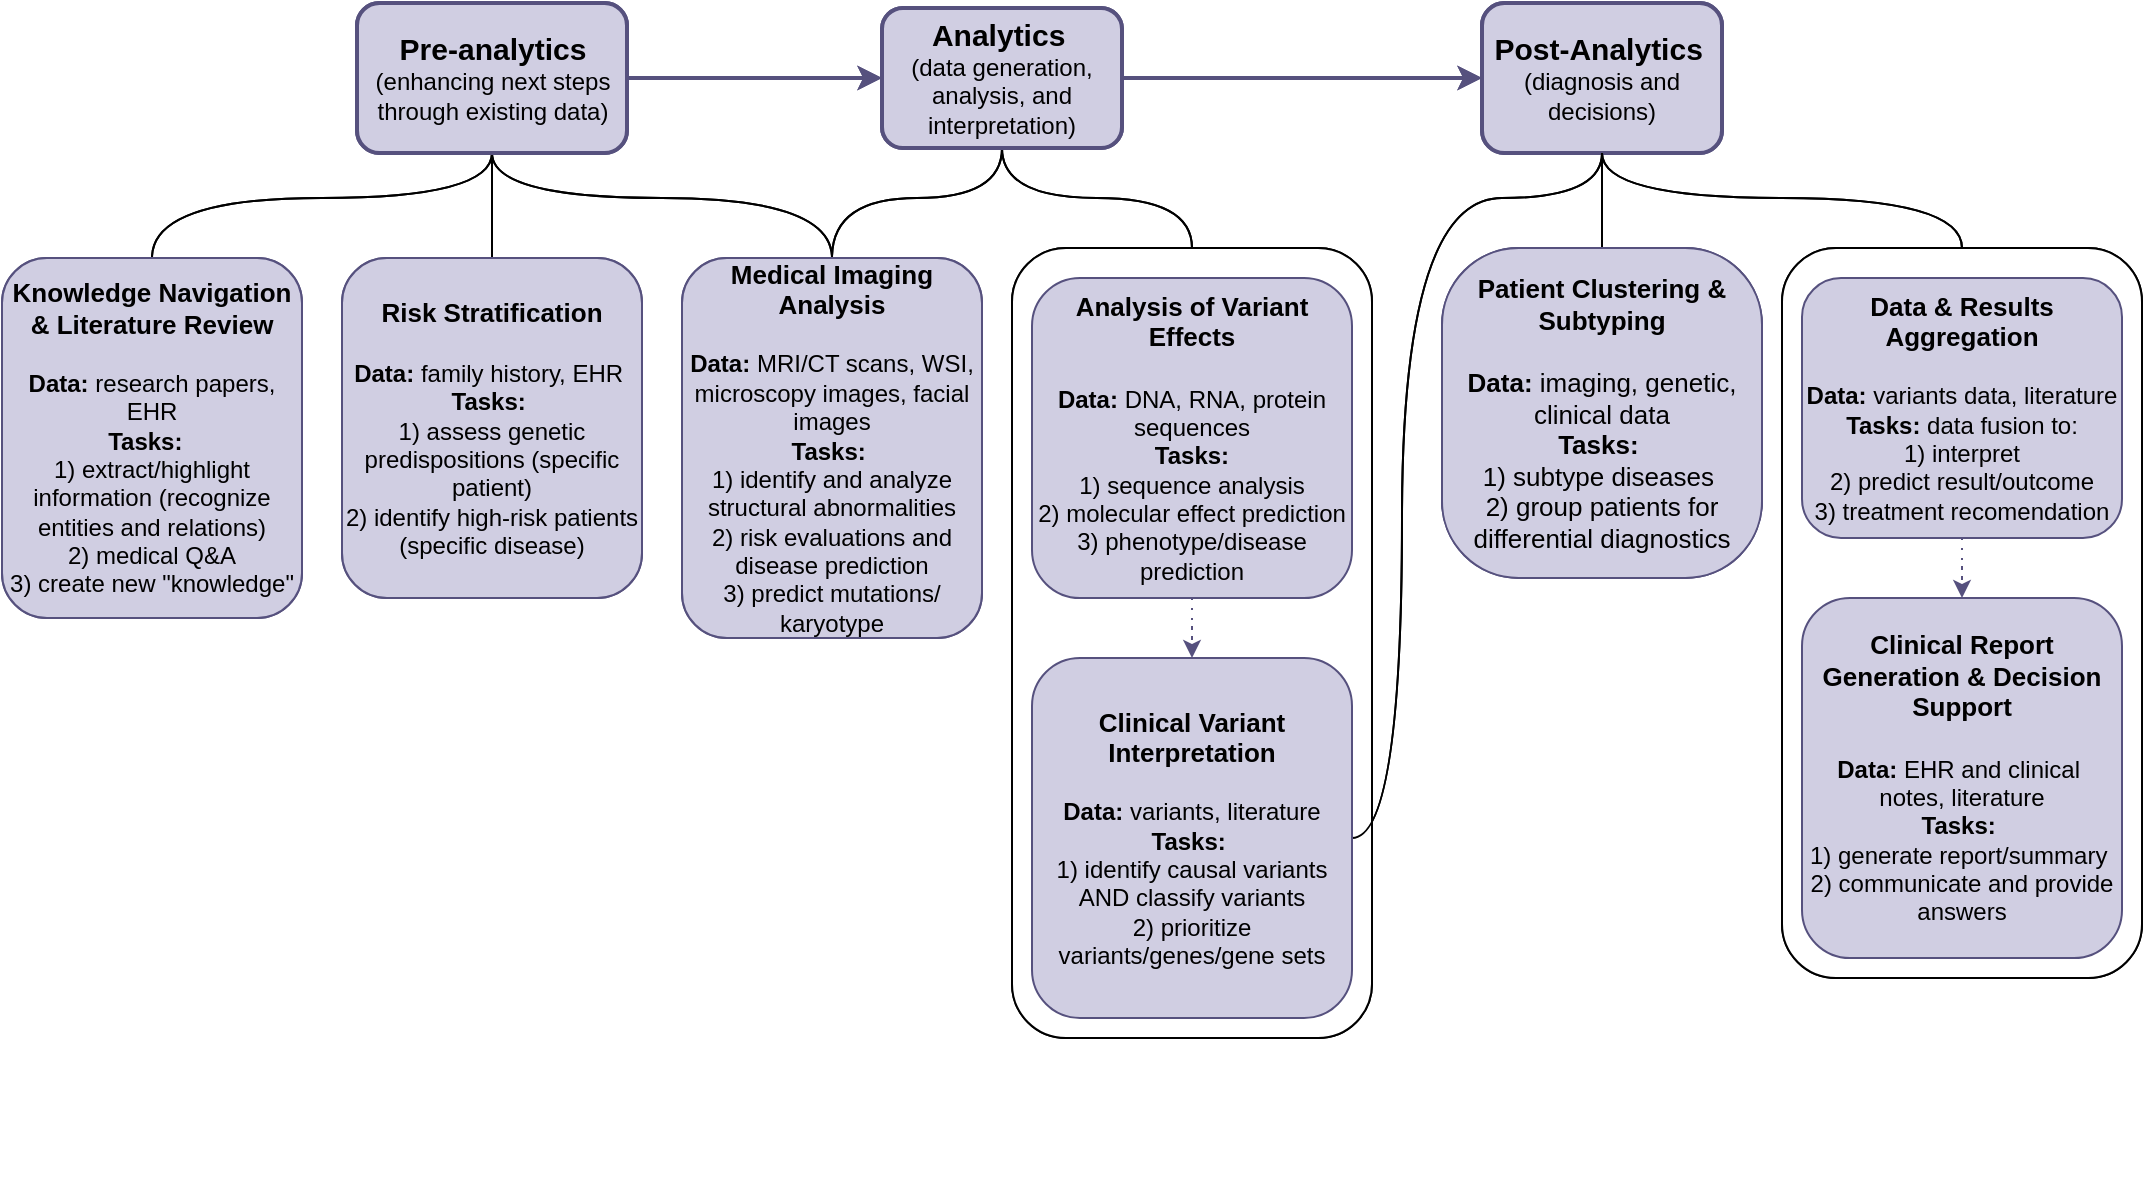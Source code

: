 <mxfile version="27.0.2">
  <diagram name="Страница — 1" id="tEOrroQ3yTERYPy5oLY_">
    <mxGraphModel dx="1426" dy="813" grid="1" gridSize="10" guides="1" tooltips="1" connect="1" arrows="1" fold="1" page="1" pageScale="1" pageWidth="827" pageHeight="1169" math="0" shadow="0">
      <root>
        <mxCell id="0" />
        <mxCell id="1" parent="0" />
        <mxCell id="Oc1Io8EFWaLKfTR8lboS-1" value="" style="rounded=1;whiteSpace=wrap;html=1;" parent="1" vertex="1">
          <mxGeometry x="625" y="775" width="180" height="395" as="geometry" />
        </mxCell>
        <mxCell id="Oc1Io8EFWaLKfTR8lboS-2" style="edgeStyle=orthogonalEdgeStyle;rounded=0;orthogonalLoop=1;jettySize=auto;html=1;curved=1;entryX=0;entryY=0.5;entryDx=0;entryDy=0;strokeWidth=2;exitX=1;exitY=0.5;exitDx=0;exitDy=0;fillColor=#d0cee2;strokeColor=#56517e;" parent="1" source="Oc1Io8EFWaLKfTR8lboS-11" target="Oc1Io8EFWaLKfTR8lboS-5" edge="1">
          <mxGeometry relative="1" as="geometry">
            <mxPoint x="550" y="570.0" as="targetPoint" />
            <Array as="points">
              <mxPoint x="510" y="690" />
              <mxPoint x="510" y="690" />
            </Array>
            <mxPoint x="720" y="530" as="sourcePoint" />
          </mxGeometry>
        </mxCell>
        <mxCell id="Oc1Io8EFWaLKfTR8lboS-3" style="edgeStyle=orthogonalEdgeStyle;rounded=0;orthogonalLoop=1;jettySize=auto;html=1;entryX=0.5;entryY=0;entryDx=0;entryDy=0;curved=1;endArrow=none;endFill=0;" parent="1" source="Oc1Io8EFWaLKfTR8lboS-5" target="Oc1Io8EFWaLKfTR8lboS-1" edge="1">
          <mxGeometry relative="1" as="geometry" />
        </mxCell>
        <mxCell id="Oc1Io8EFWaLKfTR8lboS-4" style="edgeStyle=orthogonalEdgeStyle;rounded=0;orthogonalLoop=1;jettySize=auto;html=1;entryX=0.5;entryY=0;entryDx=0;entryDy=0;curved=1;endArrow=none;endFill=0;exitX=0.5;exitY=1;exitDx=0;exitDy=0;" parent="1" source="Oc1Io8EFWaLKfTR8lboS-5" target="Oc1Io8EFWaLKfTR8lboS-17" edge="1">
          <mxGeometry relative="1" as="geometry">
            <Array as="points">
              <mxPoint x="620" y="750" />
              <mxPoint x="535" y="750" />
            </Array>
          </mxGeometry>
        </mxCell>
        <mxCell id="Oc1Io8EFWaLKfTR8lboS-5" value="&lt;b&gt;&lt;font style=&quot;font-size: 15px;&quot;&gt;Analytics&lt;/font&gt;&lt;/b&gt;&amp;nbsp;&lt;div&gt;(data generation, analysis, and interpretation)&lt;/div&gt;" style="whiteSpace=wrap;html=1;fillColor=#d0cee2;strokeColor=#56517e;rounded=1;strokeWidth=2;" parent="1" vertex="1">
          <mxGeometry x="560" y="655" width="120" height="70" as="geometry" />
        </mxCell>
        <mxCell id="Oc1Io8EFWaLKfTR8lboS-6" style="edgeStyle=orthogonalEdgeStyle;rounded=0;orthogonalLoop=1;jettySize=auto;html=1;entryX=1;entryY=0.5;entryDx=0;entryDy=0;curved=1;endArrow=none;endFill=0;exitX=0.5;exitY=1;exitDx=0;exitDy=0;" parent="1" source="Oc1Io8EFWaLKfTR8lboS-7" target="Oc1Io8EFWaLKfTR8lboS-16" edge="1">
          <mxGeometry relative="1" as="geometry">
            <mxPoint x="960" y="730" as="sourcePoint" />
            <mxPoint x="795" y="1042.5" as="targetPoint" />
            <Array as="points">
              <mxPoint x="920" y="750" />
              <mxPoint x="820" y="750" />
              <mxPoint x="820" y="1070" />
            </Array>
          </mxGeometry>
        </mxCell>
        <mxCell id="Oc1Io8EFWaLKfTR8lboS-7" value="&lt;font style=&quot;font-size: 15px;&quot;&gt;&lt;b&gt;Post-Analytics&lt;/b&gt;&lt;/font&gt;&amp;nbsp;&lt;div&gt;(diagnosis and decisions)&lt;/div&gt;" style="rounded=1;whiteSpace=wrap;html=1;fillColor=#d0cee2;strokeColor=#56517e;strokeWidth=2;" parent="1" vertex="1">
          <mxGeometry x="860" y="652.5" width="120" height="75" as="geometry" />
        </mxCell>
        <mxCell id="Oc1Io8EFWaLKfTR8lboS-8" style="edgeStyle=orthogonalEdgeStyle;rounded=0;orthogonalLoop=1;jettySize=auto;html=1;curved=1;endArrow=none;endFill=0;" parent="1" source="Oc1Io8EFWaLKfTR8lboS-11" target="Oc1Io8EFWaLKfTR8lboS-13" edge="1">
          <mxGeometry relative="1" as="geometry">
            <Array as="points">
              <mxPoint x="365" y="750" />
              <mxPoint x="195" y="750" />
            </Array>
          </mxGeometry>
        </mxCell>
        <mxCell id="Oc1Io8EFWaLKfTR8lboS-9" style="edgeStyle=orthogonalEdgeStyle;rounded=0;orthogonalLoop=1;jettySize=auto;html=1;entryX=0.5;entryY=0;entryDx=0;entryDy=0;curved=1;endArrow=none;endFill=0;strokeColor=default;targetPerimeterSpacing=1;shadow=0;flowAnimation=0;" parent="1" source="Oc1Io8EFWaLKfTR8lboS-11" target="Oc1Io8EFWaLKfTR8lboS-12" edge="1">
          <mxGeometry relative="1" as="geometry" />
        </mxCell>
        <mxCell id="Oc1Io8EFWaLKfTR8lboS-10" style="edgeStyle=orthogonalEdgeStyle;rounded=0;orthogonalLoop=1;jettySize=auto;html=1;entryX=0.5;entryY=0;entryDx=0;entryDy=0;curved=1;endArrow=none;endFill=0;exitX=0.5;exitY=1;exitDx=0;exitDy=0;" parent="1" source="Oc1Io8EFWaLKfTR8lboS-11" target="Oc1Io8EFWaLKfTR8lboS-17" edge="1">
          <mxGeometry relative="1" as="geometry">
            <Array as="points">
              <mxPoint x="365" y="750" />
              <mxPoint x="535" y="750" />
            </Array>
          </mxGeometry>
        </mxCell>
        <mxCell id="Oc1Io8EFWaLKfTR8lboS-11" value="&lt;b&gt;&lt;font style=&quot;font-size: 15px;&quot;&gt;Pre-analytics&lt;/font&gt;&lt;/b&gt;&lt;div&gt;&lt;font style=&quot;font-size: 12px;&quot;&gt;(enhancing next steps through existing data)&lt;/font&gt;&lt;/div&gt;" style="rounded=1;whiteSpace=wrap;html=1;fillColor=#d0cee2;strokeColor=#56517e;strokeWidth=2;" parent="1" vertex="1">
          <mxGeometry x="297.5" y="652.5" width="135" height="75" as="geometry" />
        </mxCell>
        <mxCell id="Oc1Io8EFWaLKfTR8lboS-12" value="&lt;div&gt;&lt;span style=&quot;font-size: 13px;&quot;&gt;&lt;b&gt;Risk Stratification&lt;/b&gt;&lt;/span&gt;&lt;br&gt;&lt;/div&gt;&lt;div&gt;&lt;span style=&quot;font-size: 13px;&quot;&gt;&lt;b&gt;&lt;br&gt;&lt;/b&gt;&lt;/span&gt;&lt;/div&gt;&lt;div&gt;&lt;b&gt;Data:&lt;/b&gt;&amp;nbsp;&lt;span style=&quot;background-color: transparent;&quot;&gt;family history,&amp;nbsp;&lt;/span&gt;&lt;span style=&quot;background-color: transparent;&quot;&gt;EHR&amp;nbsp;&lt;/span&gt;&lt;/div&gt;&lt;div&gt;&lt;b&gt;Tasks:&amp;nbsp;&lt;/b&gt;&lt;/div&gt;&lt;div&gt;&lt;span style=&quot;background-color: transparent;&quot;&gt;1) assess genetic predispositions (specific patient)&lt;/span&gt;&lt;/div&gt;&lt;div&gt;&lt;span style=&quot;background-color: initial;&quot;&gt;2) identify high-risk patients (specific disease)&lt;br&gt;&lt;/span&gt;&lt;/div&gt;" style="whiteSpace=wrap;html=1;fillColor=#d0cee2;strokeColor=#56517e;rounded=1;" parent="1" vertex="1">
          <mxGeometry x="290" y="780" width="150" height="170" as="geometry" />
        </mxCell>
        <mxCell id="Oc1Io8EFWaLKfTR8lboS-13" value="&lt;span style=&quot;font-size: 13px;&quot;&gt;&lt;b&gt;Knowledge Navigation &amp;amp; Literature Review&lt;/b&gt;&lt;/span&gt;&lt;br&gt;&lt;div&gt;&lt;br&gt;&lt;/div&gt;&lt;div style=&quot;&quot;&gt;&lt;b&gt;Data:&lt;/b&gt;&amp;nbsp;&lt;span style=&quot;background-color: initial;&quot;&gt;research papers, EHR&lt;/span&gt;&lt;/div&gt;&lt;div style=&quot;&quot;&gt;&lt;span style=&quot;background-color: initial;&quot;&gt;&lt;b&gt;Tasks:&lt;/b&gt;&amp;nbsp;&lt;/span&gt;&lt;span style=&quot;background-color: initial;&quot;&gt;&amp;nbsp;&lt;/span&gt;&lt;/div&gt;&lt;div style=&quot;&quot;&gt;&lt;span style=&quot;background-color: initial;&quot;&gt;1) extract/highlight information (recognize entities and relations)&lt;/span&gt;&lt;/div&gt;2) medical Q&amp;amp;A&lt;div style=&quot;&quot;&gt;&lt;span style=&quot;background-color: initial;&quot;&gt;3) create new &quot;knowledge&quot;&lt;/span&gt;&lt;/div&gt;" style="whiteSpace=wrap;html=1;fillColor=#d0cee2;strokeColor=#56517e;rounded=1;" parent="1" vertex="1">
          <mxGeometry x="120" y="780" width="150" height="180" as="geometry" />
        </mxCell>
        <mxCell id="Oc1Io8EFWaLKfTR8lboS-14" style="edgeStyle=orthogonalEdgeStyle;rounded=0;orthogonalLoop=1;jettySize=auto;html=1;fillColor=#d0cee2;strokeColor=#56517e;dashed=1;dashPattern=1 4;" parent="1" source="Oc1Io8EFWaLKfTR8lboS-15" target="Oc1Io8EFWaLKfTR8lboS-16" edge="1">
          <mxGeometry relative="1" as="geometry" />
        </mxCell>
        <mxCell id="Oc1Io8EFWaLKfTR8lboS-15" value="&lt;div&gt;&lt;span style=&quot;font-size: 13px;&quot;&gt;&lt;b&gt;Analysis of Variant Effects&lt;/b&gt;&lt;/span&gt;&lt;/div&gt;&lt;div&gt;&lt;span style=&quot;font-size: 13px;&quot;&gt;&lt;b&gt;&lt;br&gt;&lt;/b&gt;&lt;/span&gt;&lt;/div&gt;&lt;div&gt;&lt;b&gt;Data:&lt;/b&gt;&amp;nbsp;DNA, RNA, protein sequences&lt;/div&gt;&lt;div&gt;&lt;b style=&quot;background-color: initial;&quot;&gt;Tasks:&lt;/b&gt;&lt;span style=&quot;background-color: initial;&quot;&gt;&lt;br&gt;&lt;/span&gt;&lt;/div&gt;&lt;div&gt;&lt;span style=&quot;background-color: initial;&quot;&gt;1) sequence analysis&lt;/span&gt;&lt;/div&gt;&lt;div&gt;&lt;span style=&quot;background-color: initial;&quot;&gt;2) molecular effect prediction&lt;/span&gt;&lt;/div&gt;&lt;div&gt;&lt;span style=&quot;background-color: initial;&quot;&gt;3) phenotype/disease prediction&lt;/span&gt;&lt;/div&gt;" style="whiteSpace=wrap;html=1;fillColor=#d0cee2;strokeColor=#56517e;rounded=1;" parent="1" vertex="1">
          <mxGeometry x="635" y="790" width="160" height="160" as="geometry" />
        </mxCell>
        <mxCell id="Oc1Io8EFWaLKfTR8lboS-16" value="&lt;span style=&quot;font-size: 13px;&quot;&gt;&lt;b&gt;Clinical Variant Interpretation&lt;/b&gt;&lt;/span&gt;&lt;br&gt;&lt;div&gt;&lt;div&gt;&lt;br&gt;&lt;/div&gt;&lt;div&gt;&lt;b&gt;Data:&lt;/b&gt;&amp;nbsp;variants, literature&lt;/div&gt;&lt;div&gt;&lt;b&gt;Tasks:&lt;/b&gt;&amp;nbsp;&lt;/div&gt;&lt;div&gt;1) identify causal variants AND&lt;span style=&quot;background-color: transparent;&quot;&gt;&amp;nbsp;classify variants&lt;/span&gt;&lt;/div&gt;&lt;div&gt;2) prioritize variants/genes/gene sets&lt;/div&gt;&lt;/div&gt;" style="whiteSpace=wrap;html=1;fillColor=#d0cee2;strokeColor=#56517e;rounded=1;" parent="1" vertex="1">
          <mxGeometry x="635" y="980" width="160" height="180" as="geometry" />
        </mxCell>
        <mxCell id="Oc1Io8EFWaLKfTR8lboS-17" value="&lt;span style=&quot;font-size: 13px;&quot;&gt;&lt;b&gt;Medical Imaging Analysis&lt;/b&gt;&lt;/span&gt;&lt;br&gt;&lt;div&gt;&lt;div&gt;&lt;br&gt;&lt;/div&gt;&lt;div&gt;&lt;b&gt;Data:&lt;/b&gt;&amp;nbsp;MRI/CT scans, WSI, microscopy images, facial images&lt;/div&gt;&lt;div&gt;&lt;b&gt;Tasks:&lt;/b&gt;&amp;nbsp;&lt;/div&gt;&lt;div&gt;1) identify and analyze structural abnormalities&lt;/div&gt;&lt;div&gt;2) risk evaluations and disease prediction&lt;/div&gt;&lt;/div&gt;&lt;div&gt;3) predict mutations/ karyotype&lt;/div&gt;" style="whiteSpace=wrap;html=1;fillColor=#d0cee2;strokeColor=#56517e;rounded=1;" parent="1" vertex="1">
          <mxGeometry x="460" y="780" width="150" height="190" as="geometry" />
        </mxCell>
        <mxCell id="Oc1Io8EFWaLKfTR8lboS-18" style="edgeStyle=orthogonalEdgeStyle;rounded=0;orthogonalLoop=1;jettySize=auto;html=1;curved=1;entryX=0;entryY=0.5;entryDx=0;entryDy=0;strokeWidth=2;exitX=1;exitY=0.5;exitDx=0;exitDy=0;fillColor=#d0cee2;strokeColor=#56517e;" parent="1" source="Oc1Io8EFWaLKfTR8lboS-5" target="Oc1Io8EFWaLKfTR8lboS-7" edge="1">
          <mxGeometry relative="1" as="geometry">
            <mxPoint x="880" y="680" as="targetPoint" />
            <Array as="points">
              <mxPoint x="780" y="690" />
              <mxPoint x="780" y="690" />
            </Array>
            <mxPoint x="670" y="680" as="sourcePoint" />
          </mxGeometry>
        </mxCell>
        <mxCell id="Oc1Io8EFWaLKfTR8lboS-19" value="" style="rounded=1;whiteSpace=wrap;html=1;" parent="1" vertex="1">
          <mxGeometry x="1010" y="775" width="180" height="365" as="geometry" />
        </mxCell>
        <mxCell id="Oc1Io8EFWaLKfTR8lboS-20" style="edgeStyle=orthogonalEdgeStyle;rounded=0;orthogonalLoop=1;jettySize=auto;html=1;entryX=0.5;entryY=0;entryDx=0;entryDy=0;curved=1;endArrow=none;endFill=0;exitX=0.5;exitY=1;exitDx=0;exitDy=0;" parent="1" source="Oc1Io8EFWaLKfTR8lboS-7" target="Oc1Io8EFWaLKfTR8lboS-19" edge="1">
          <mxGeometry relative="1" as="geometry">
            <mxPoint x="960" y="720" as="sourcePoint" />
            <Array as="points">
              <mxPoint x="920" y="750" />
              <mxPoint x="1100" y="750" />
            </Array>
          </mxGeometry>
        </mxCell>
        <mxCell id="Oc1Io8EFWaLKfTR8lboS-21" style="edgeStyle=orthogonalEdgeStyle;rounded=0;orthogonalLoop=1;jettySize=auto;html=1;entryX=0.5;entryY=0;entryDx=0;entryDy=0;curved=1;endArrow=none;endFill=0;exitX=0.5;exitY=1;exitDx=0;exitDy=0;" parent="1" source="Oc1Io8EFWaLKfTR8lboS-7" target="Oc1Io8EFWaLKfTR8lboS-25" edge="1">
          <mxGeometry relative="1" as="geometry">
            <Array as="points">
              <mxPoint x="920" y="740" />
              <mxPoint x="920" y="740" />
            </Array>
            <mxPoint x="960" y="720" as="sourcePoint" />
          </mxGeometry>
        </mxCell>
        <mxCell id="Oc1Io8EFWaLKfTR8lboS-22" style="edgeStyle=orthogonalEdgeStyle;rounded=0;orthogonalLoop=1;jettySize=auto;html=1;fillColor=#d0cee2;strokeColor=#56517e;dashed=1;dashPattern=1 4;" parent="1" source="Oc1Io8EFWaLKfTR8lboS-23" target="Oc1Io8EFWaLKfTR8lboS-24" edge="1">
          <mxGeometry relative="1" as="geometry" />
        </mxCell>
        <mxCell id="Oc1Io8EFWaLKfTR8lboS-23" value="&lt;span style=&quot;font-size: 13px;&quot;&gt;&lt;b&gt;Data &amp;amp; Results Aggregation&lt;/b&gt;&lt;/span&gt;&lt;br&gt;&lt;div&gt;&lt;div&gt;&lt;br&gt;&lt;/div&gt;&lt;div&gt;&lt;b&gt;Data:&lt;/b&gt;&amp;nbsp;variants data, literature&lt;/div&gt;&lt;div&gt;&lt;b&gt;Tasks:&lt;/b&gt;&amp;nbsp;data fusion to:&lt;/div&gt;&lt;div&gt;1) interpret&lt;/div&gt;&lt;div&gt;2) predict result/outcome&lt;/div&gt;&lt;div&gt;&lt;span style=&quot;background-color: transparent;&quot;&gt;3) treatment recomendation&lt;/span&gt;&lt;/div&gt;&lt;/div&gt;" style="whiteSpace=wrap;html=1;fillColor=#d0cee2;strokeColor=#56517e;rounded=1;" parent="1" vertex="1">
          <mxGeometry x="1020" y="790" width="160" height="130" as="geometry" />
        </mxCell>
        <mxCell id="Oc1Io8EFWaLKfTR8lboS-24" value="&lt;span style=&quot;font-size: 13px;&quot;&gt;&lt;b&gt;Clinical Report Generation &amp;amp; Decision Support&lt;/b&gt;&lt;/span&gt;&lt;br&gt;&lt;div style=&quot;&quot;&gt;&lt;div style=&quot;font-size: 13px;&quot;&gt;&lt;br&gt;&lt;/div&gt;&lt;div style=&quot;&quot;&gt;&lt;font style=&quot;font-size: 12px;&quot;&gt;&lt;b style=&quot;&quot;&gt;Data:&lt;/b&gt;&amp;nbsp;EHR and clinical notes, literature&lt;/font&gt;&lt;/div&gt;&lt;div style=&quot;&quot;&gt;&lt;font style=&quot;font-size: 12px;&quot;&gt;&lt;b style=&quot;&quot;&gt;Tasks:&lt;/b&gt;&amp;nbsp;&lt;/font&gt;&lt;/div&gt;&lt;div style=&quot;&quot;&gt;&lt;font style=&quot;font-size: 12px;&quot;&gt;1) generate report/summary - support professionals&lt;/font&gt;&lt;/div&gt;&lt;div style=&quot;&quot;&gt;&lt;font style=&quot;font-size: 12px;&quot;&gt;2) communicate + provide answers - replace doctors&lt;/font&gt;&lt;/div&gt;&lt;/div&gt;" style="whiteSpace=wrap;html=1;fillColor=#d0cee2;strokeColor=#56517e;rounded=1;" parent="1" vertex="1">
          <mxGeometry x="1020" y="950" width="160" height="180" as="geometry" />
        </mxCell>
        <mxCell id="Oc1Io8EFWaLKfTR8lboS-25" value="&lt;span style=&quot;font-size: 13px;&quot;&gt;&lt;b&gt;Patient Clustering &amp;amp; Subtyping&lt;/b&gt;&lt;/span&gt;&lt;br&gt;&lt;div style=&quot;font-size: 13px;&quot;&gt;&lt;div&gt;&lt;br&gt;&lt;/div&gt;&lt;div&gt;&lt;b&gt;Data:&lt;/b&gt;&amp;nbsp;imaging, genetic, clinical data&lt;/div&gt;&lt;div&gt;&lt;b&gt;Tasks:&lt;/b&gt;&amp;nbsp;&lt;/div&gt;&lt;div&gt;1) subtype diseases&amp;nbsp;&lt;/div&gt;&lt;div&gt;2) group patients for differential diagnostics&lt;/div&gt;&lt;/div&gt;" style="whiteSpace=wrap;html=1;fillColor=#d0cee2;strokeColor=#56517e;rounded=1;arcSize=24;" parent="1" vertex="1">
          <mxGeometry x="840" y="775" width="160" height="165" as="geometry" />
        </mxCell>
        <mxCell id="UnAvLPQiEJ3Z3c9N4t-g-1" value="" style="rounded=1;whiteSpace=wrap;html=1;" vertex="1" parent="1">
          <mxGeometry x="625" y="775" width="180" height="395" as="geometry" />
        </mxCell>
        <mxCell id="UnAvLPQiEJ3Z3c9N4t-g-2" style="edgeStyle=orthogonalEdgeStyle;rounded=0;orthogonalLoop=1;jettySize=auto;html=1;curved=1;entryX=0;entryY=0.5;entryDx=0;entryDy=0;strokeWidth=2;exitX=1;exitY=0.5;exitDx=0;exitDy=0;fillColor=#d0cee2;strokeColor=#56517e;" edge="1" parent="1" source="UnAvLPQiEJ3Z3c9N4t-g-11" target="UnAvLPQiEJ3Z3c9N4t-g-5">
          <mxGeometry relative="1" as="geometry">
            <mxPoint x="550" y="570.0" as="targetPoint" />
            <Array as="points">
              <mxPoint x="510" y="690" />
              <mxPoint x="510" y="690" />
            </Array>
            <mxPoint x="720" y="530" as="sourcePoint" />
          </mxGeometry>
        </mxCell>
        <mxCell id="UnAvLPQiEJ3Z3c9N4t-g-3" style="edgeStyle=orthogonalEdgeStyle;rounded=0;orthogonalLoop=1;jettySize=auto;html=1;entryX=0.5;entryY=0;entryDx=0;entryDy=0;curved=1;endArrow=none;endFill=0;" edge="1" parent="1" source="UnAvLPQiEJ3Z3c9N4t-g-5" target="UnAvLPQiEJ3Z3c9N4t-g-1">
          <mxGeometry relative="1" as="geometry" />
        </mxCell>
        <mxCell id="UnAvLPQiEJ3Z3c9N4t-g-4" style="edgeStyle=orthogonalEdgeStyle;rounded=0;orthogonalLoop=1;jettySize=auto;html=1;entryX=0.5;entryY=0;entryDx=0;entryDy=0;curved=1;endArrow=none;endFill=0;exitX=0.5;exitY=1;exitDx=0;exitDy=0;" edge="1" parent="1" source="UnAvLPQiEJ3Z3c9N4t-g-5" target="UnAvLPQiEJ3Z3c9N4t-g-17">
          <mxGeometry relative="1" as="geometry">
            <Array as="points">
              <mxPoint x="620" y="750" />
              <mxPoint x="535" y="750" />
            </Array>
          </mxGeometry>
        </mxCell>
        <mxCell id="UnAvLPQiEJ3Z3c9N4t-g-5" value="&lt;b&gt;&lt;font style=&quot;font-size: 15px;&quot;&gt;Analytics&lt;/font&gt;&lt;/b&gt;&amp;nbsp;&lt;div&gt;(data generation, analysis, and interpretation)&lt;/div&gt;" style="whiteSpace=wrap;html=1;fillColor=#d0cee2;strokeColor=#56517e;rounded=1;strokeWidth=2;" vertex="1" parent="1">
          <mxGeometry x="560" y="655" width="120" height="70" as="geometry" />
        </mxCell>
        <mxCell id="UnAvLPQiEJ3Z3c9N4t-g-6" style="edgeStyle=orthogonalEdgeStyle;rounded=0;orthogonalLoop=1;jettySize=auto;html=1;entryX=1;entryY=0.5;entryDx=0;entryDy=0;curved=1;endArrow=none;endFill=0;exitX=0.5;exitY=1;exitDx=0;exitDy=0;" edge="1" parent="1" source="UnAvLPQiEJ3Z3c9N4t-g-7" target="UnAvLPQiEJ3Z3c9N4t-g-16">
          <mxGeometry relative="1" as="geometry">
            <mxPoint x="960" y="730" as="sourcePoint" />
            <mxPoint x="795" y="1042.5" as="targetPoint" />
            <Array as="points">
              <mxPoint x="920" y="750" />
              <mxPoint x="820" y="750" />
              <mxPoint x="820" y="1070" />
            </Array>
          </mxGeometry>
        </mxCell>
        <mxCell id="UnAvLPQiEJ3Z3c9N4t-g-7" value="&lt;font style=&quot;font-size: 15px;&quot;&gt;&lt;b&gt;Post-Analytics&lt;/b&gt;&lt;/font&gt;&amp;nbsp;&lt;div&gt;(diagnosis and decisions)&lt;/div&gt;" style="rounded=1;whiteSpace=wrap;html=1;fillColor=#d0cee2;strokeColor=#56517e;strokeWidth=2;" vertex="1" parent="1">
          <mxGeometry x="860" y="652.5" width="120" height="75" as="geometry" />
        </mxCell>
        <mxCell id="UnAvLPQiEJ3Z3c9N4t-g-8" style="edgeStyle=orthogonalEdgeStyle;rounded=0;orthogonalLoop=1;jettySize=auto;html=1;curved=1;endArrow=none;endFill=0;" edge="1" parent="1" source="UnAvLPQiEJ3Z3c9N4t-g-11" target="UnAvLPQiEJ3Z3c9N4t-g-13">
          <mxGeometry relative="1" as="geometry">
            <Array as="points">
              <mxPoint x="365" y="750" />
              <mxPoint x="195" y="750" />
            </Array>
          </mxGeometry>
        </mxCell>
        <mxCell id="UnAvLPQiEJ3Z3c9N4t-g-9" style="edgeStyle=orthogonalEdgeStyle;rounded=0;orthogonalLoop=1;jettySize=auto;html=1;entryX=0.5;entryY=0;entryDx=0;entryDy=0;curved=1;endArrow=none;endFill=0;strokeColor=default;targetPerimeterSpacing=1;shadow=0;flowAnimation=0;" edge="1" parent="1" source="UnAvLPQiEJ3Z3c9N4t-g-11" target="UnAvLPQiEJ3Z3c9N4t-g-12">
          <mxGeometry relative="1" as="geometry" />
        </mxCell>
        <mxCell id="UnAvLPQiEJ3Z3c9N4t-g-10" style="edgeStyle=orthogonalEdgeStyle;rounded=0;orthogonalLoop=1;jettySize=auto;html=1;entryX=0.5;entryY=0;entryDx=0;entryDy=0;curved=1;endArrow=none;endFill=0;exitX=0.5;exitY=1;exitDx=0;exitDy=0;" edge="1" parent="1" source="UnAvLPQiEJ3Z3c9N4t-g-11" target="UnAvLPQiEJ3Z3c9N4t-g-17">
          <mxGeometry relative="1" as="geometry">
            <Array as="points">
              <mxPoint x="365" y="750" />
              <mxPoint x="535" y="750" />
            </Array>
          </mxGeometry>
        </mxCell>
        <mxCell id="UnAvLPQiEJ3Z3c9N4t-g-11" value="&lt;b&gt;&lt;font style=&quot;font-size: 15px;&quot;&gt;Pre-analytics&lt;/font&gt;&lt;/b&gt;&lt;div&gt;&lt;font style=&quot;font-size: 12px;&quot;&gt;(enhancing next steps through existing data)&lt;/font&gt;&lt;/div&gt;" style="rounded=1;whiteSpace=wrap;html=1;fillColor=#d0cee2;strokeColor=#56517e;strokeWidth=2;" vertex="1" parent="1">
          <mxGeometry x="297.5" y="652.5" width="135" height="75" as="geometry" />
        </mxCell>
        <mxCell id="UnAvLPQiEJ3Z3c9N4t-g-12" value="&lt;div&gt;&lt;span style=&quot;font-size: 13px;&quot;&gt;&lt;b&gt;Risk Stratification&lt;/b&gt;&lt;/span&gt;&lt;br&gt;&lt;/div&gt;&lt;div&gt;&lt;span style=&quot;font-size: 13px;&quot;&gt;&lt;b&gt;&lt;br&gt;&lt;/b&gt;&lt;/span&gt;&lt;/div&gt;&lt;div&gt;&lt;b&gt;Data:&lt;/b&gt;&amp;nbsp;&lt;span style=&quot;background-color: transparent;&quot;&gt;family history,&amp;nbsp;&lt;/span&gt;&lt;span style=&quot;background-color: transparent;&quot;&gt;EHR&amp;nbsp;&lt;/span&gt;&lt;/div&gt;&lt;div&gt;&lt;b&gt;Tasks:&amp;nbsp;&lt;/b&gt;&lt;/div&gt;&lt;div&gt;&lt;span style=&quot;background-color: transparent;&quot;&gt;1) assess genetic predispositions (specific patient)&lt;/span&gt;&lt;/div&gt;&lt;div&gt;&lt;span style=&quot;background-color: initial;&quot;&gt;2) identify high-risk patients (specific disease)&lt;br&gt;&lt;/span&gt;&lt;/div&gt;" style="whiteSpace=wrap;html=1;fillColor=#d0cee2;strokeColor=#56517e;rounded=1;" vertex="1" parent="1">
          <mxGeometry x="290" y="780" width="150" height="170" as="geometry" />
        </mxCell>
        <mxCell id="UnAvLPQiEJ3Z3c9N4t-g-13" value="&lt;span style=&quot;font-size: 13px;&quot;&gt;&lt;b&gt;Knowledge Navigation &amp;amp; Literature Review&lt;/b&gt;&lt;/span&gt;&lt;br&gt;&lt;div&gt;&lt;br&gt;&lt;/div&gt;&lt;div style=&quot;&quot;&gt;&lt;b&gt;Data:&lt;/b&gt;&amp;nbsp;&lt;span style=&quot;background-color: initial;&quot;&gt;research papers, EHR&lt;/span&gt;&lt;/div&gt;&lt;div style=&quot;&quot;&gt;&lt;span style=&quot;background-color: initial;&quot;&gt;&lt;b&gt;Tasks:&lt;/b&gt;&amp;nbsp;&lt;/span&gt;&lt;span style=&quot;background-color: initial;&quot;&gt;&amp;nbsp;&lt;/span&gt;&lt;/div&gt;&lt;div style=&quot;&quot;&gt;&lt;span style=&quot;background-color: initial;&quot;&gt;1) extract/highlight information (recognize entities and relations)&lt;/span&gt;&lt;/div&gt;2) medical Q&amp;amp;A&lt;div style=&quot;&quot;&gt;&lt;span style=&quot;background-color: initial;&quot;&gt;3) create new &quot;knowledge&quot;&lt;/span&gt;&lt;/div&gt;" style="whiteSpace=wrap;html=1;fillColor=#d0cee2;strokeColor=#56517e;rounded=1;" vertex="1" parent="1">
          <mxGeometry x="120" y="780" width="150" height="180" as="geometry" />
        </mxCell>
        <mxCell id="UnAvLPQiEJ3Z3c9N4t-g-14" style="edgeStyle=orthogonalEdgeStyle;rounded=0;orthogonalLoop=1;jettySize=auto;html=1;fillColor=#d0cee2;strokeColor=#56517e;dashed=1;dashPattern=1 4;" edge="1" parent="1" source="UnAvLPQiEJ3Z3c9N4t-g-15" target="UnAvLPQiEJ3Z3c9N4t-g-16">
          <mxGeometry relative="1" as="geometry" />
        </mxCell>
        <mxCell id="UnAvLPQiEJ3Z3c9N4t-g-15" value="&lt;div&gt;&lt;span style=&quot;font-size: 13px;&quot;&gt;&lt;b&gt;Analysis of Variant Effects&lt;/b&gt;&lt;/span&gt;&lt;/div&gt;&lt;div&gt;&lt;span style=&quot;font-size: 13px;&quot;&gt;&lt;b&gt;&lt;br&gt;&lt;/b&gt;&lt;/span&gt;&lt;/div&gt;&lt;div&gt;&lt;b&gt;Data:&lt;/b&gt;&amp;nbsp;DNA, RNA, protein sequences&lt;/div&gt;&lt;div&gt;&lt;b style=&quot;background-color: initial;&quot;&gt;Tasks:&lt;/b&gt;&lt;span style=&quot;background-color: initial;&quot;&gt;&lt;br&gt;&lt;/span&gt;&lt;/div&gt;&lt;div&gt;&lt;span style=&quot;background-color: initial;&quot;&gt;1) sequence analysis&lt;/span&gt;&lt;/div&gt;&lt;div&gt;&lt;span style=&quot;background-color: initial;&quot;&gt;2) molecular effect prediction&lt;/span&gt;&lt;/div&gt;&lt;div&gt;&lt;span style=&quot;background-color: initial;&quot;&gt;3) phenotype/disease prediction&lt;/span&gt;&lt;/div&gt;" style="whiteSpace=wrap;html=1;fillColor=#d0cee2;strokeColor=#56517e;rounded=1;" vertex="1" parent="1">
          <mxGeometry x="635" y="790" width="160" height="160" as="geometry" />
        </mxCell>
        <mxCell id="UnAvLPQiEJ3Z3c9N4t-g-16" value="&lt;span style=&quot;font-size: 13px;&quot;&gt;&lt;b&gt;Clinical Variant Interpretation&lt;/b&gt;&lt;/span&gt;&lt;br&gt;&lt;div&gt;&lt;div&gt;&lt;br&gt;&lt;/div&gt;&lt;div&gt;&lt;b&gt;Data:&lt;/b&gt;&amp;nbsp;variants, literature&lt;/div&gt;&lt;div&gt;&lt;b&gt;Tasks:&lt;/b&gt;&amp;nbsp;&lt;/div&gt;&lt;div&gt;1) identify causal variants AND&lt;span style=&quot;background-color: transparent;&quot;&gt;&amp;nbsp;classify variants&lt;/span&gt;&lt;/div&gt;&lt;div&gt;2) prioritize variants/genes/gene sets&lt;/div&gt;&lt;/div&gt;" style="whiteSpace=wrap;html=1;fillColor=#d0cee2;strokeColor=#56517e;rounded=1;" vertex="1" parent="1">
          <mxGeometry x="635" y="980" width="160" height="180" as="geometry" />
        </mxCell>
        <mxCell id="UnAvLPQiEJ3Z3c9N4t-g-17" value="&lt;span style=&quot;font-size: 13px;&quot;&gt;&lt;b&gt;Medical Imaging Analysis&lt;/b&gt;&lt;/span&gt;&lt;br&gt;&lt;div&gt;&lt;div&gt;&lt;br&gt;&lt;/div&gt;&lt;div&gt;&lt;b&gt;Data:&lt;/b&gt;&amp;nbsp;MRI/CT scans, WSI, microscopy images, facial images&lt;/div&gt;&lt;div&gt;&lt;b&gt;Tasks:&lt;/b&gt;&amp;nbsp;&lt;/div&gt;&lt;div&gt;1) identify and analyze structural abnormalities&lt;/div&gt;&lt;div&gt;2) risk evaluations and disease prediction&lt;/div&gt;&lt;/div&gt;&lt;div&gt;3) predict mutations/ karyotype&lt;/div&gt;" style="whiteSpace=wrap;html=1;fillColor=#d0cee2;strokeColor=#56517e;rounded=1;" vertex="1" parent="1">
          <mxGeometry x="460" y="780" width="150" height="190" as="geometry" />
        </mxCell>
        <mxCell id="UnAvLPQiEJ3Z3c9N4t-g-18" style="edgeStyle=orthogonalEdgeStyle;rounded=0;orthogonalLoop=1;jettySize=auto;html=1;curved=1;entryX=0;entryY=0.5;entryDx=0;entryDy=0;strokeWidth=2;exitX=1;exitY=0.5;exitDx=0;exitDy=0;fillColor=#d0cee2;strokeColor=#56517e;" edge="1" parent="1" source="UnAvLPQiEJ3Z3c9N4t-g-5" target="UnAvLPQiEJ3Z3c9N4t-g-7">
          <mxGeometry relative="1" as="geometry">
            <mxPoint x="880" y="680" as="targetPoint" />
            <Array as="points">
              <mxPoint x="780" y="690" />
              <mxPoint x="780" y="690" />
            </Array>
            <mxPoint x="670" y="680" as="sourcePoint" />
          </mxGeometry>
        </mxCell>
        <mxCell id="UnAvLPQiEJ3Z3c9N4t-g-19" value="" style="rounded=1;whiteSpace=wrap;html=1;" vertex="1" parent="1">
          <mxGeometry x="1010" y="775" width="180" height="365" as="geometry" />
        </mxCell>
        <mxCell id="UnAvLPQiEJ3Z3c9N4t-g-20" style="edgeStyle=orthogonalEdgeStyle;rounded=0;orthogonalLoop=1;jettySize=auto;html=1;entryX=0.5;entryY=0;entryDx=0;entryDy=0;curved=1;endArrow=none;endFill=0;exitX=0.5;exitY=1;exitDx=0;exitDy=0;" edge="1" parent="1" source="UnAvLPQiEJ3Z3c9N4t-g-7" target="UnAvLPQiEJ3Z3c9N4t-g-19">
          <mxGeometry relative="1" as="geometry">
            <mxPoint x="960" y="720" as="sourcePoint" />
            <Array as="points">
              <mxPoint x="920" y="750" />
              <mxPoint x="1100" y="750" />
            </Array>
          </mxGeometry>
        </mxCell>
        <mxCell id="UnAvLPQiEJ3Z3c9N4t-g-21" style="edgeStyle=orthogonalEdgeStyle;rounded=0;orthogonalLoop=1;jettySize=auto;html=1;entryX=0.5;entryY=0;entryDx=0;entryDy=0;curved=1;endArrow=none;endFill=0;exitX=0.5;exitY=1;exitDx=0;exitDy=0;" edge="1" parent="1" source="UnAvLPQiEJ3Z3c9N4t-g-7" target="UnAvLPQiEJ3Z3c9N4t-g-25">
          <mxGeometry relative="1" as="geometry">
            <Array as="points">
              <mxPoint x="920" y="740" />
              <mxPoint x="920" y="740" />
            </Array>
            <mxPoint x="960" y="720" as="sourcePoint" />
          </mxGeometry>
        </mxCell>
        <mxCell id="UnAvLPQiEJ3Z3c9N4t-g-22" style="edgeStyle=orthogonalEdgeStyle;rounded=0;orthogonalLoop=1;jettySize=auto;html=1;fillColor=#d0cee2;strokeColor=#56517e;dashed=1;dashPattern=1 4;" edge="1" parent="1" source="UnAvLPQiEJ3Z3c9N4t-g-23" target="UnAvLPQiEJ3Z3c9N4t-g-24">
          <mxGeometry relative="1" as="geometry" />
        </mxCell>
        <mxCell id="UnAvLPQiEJ3Z3c9N4t-g-23" value="&lt;span style=&quot;font-size: 13px;&quot;&gt;&lt;b&gt;Data &amp;amp; Results Aggregation&lt;/b&gt;&lt;/span&gt;&lt;br&gt;&lt;div&gt;&lt;div&gt;&lt;br&gt;&lt;/div&gt;&lt;div&gt;&lt;b&gt;Data:&lt;/b&gt;&amp;nbsp;variants data, literature&lt;/div&gt;&lt;div&gt;&lt;b&gt;Tasks:&lt;/b&gt;&amp;nbsp;data fusion to:&lt;/div&gt;&lt;div&gt;1) interpret&lt;/div&gt;&lt;div&gt;2) predict result/outcome&lt;/div&gt;&lt;div&gt;&lt;span style=&quot;background-color: transparent;&quot;&gt;3) treatment recomendation&lt;/span&gt;&lt;/div&gt;&lt;/div&gt;" style="whiteSpace=wrap;html=1;fillColor=#d0cee2;strokeColor=#56517e;rounded=1;" vertex="1" parent="1">
          <mxGeometry x="1020" y="790" width="160" height="130" as="geometry" />
        </mxCell>
        <mxCell id="UnAvLPQiEJ3Z3c9N4t-g-24" value="&lt;span style=&quot;font-size: 13px;&quot;&gt;&lt;b&gt;Clinical Report Generation &amp;amp; Decision Support&lt;/b&gt;&lt;/span&gt;&lt;br&gt;&lt;div style=&quot;&quot;&gt;&lt;div style=&quot;font-size: 13px;&quot;&gt;&lt;br&gt;&lt;/div&gt;&lt;div style=&quot;&quot;&gt;&lt;font style=&quot;font-size: 12px;&quot;&gt;&lt;b style=&quot;&quot;&gt;Data:&lt;/b&gt;&amp;nbsp;EHR and clinical&amp;nbsp;&lt;/font&gt;&lt;/div&gt;&lt;div style=&quot;&quot;&gt;&lt;font style=&quot;font-size: 12px;&quot;&gt;notes, literature&lt;/font&gt;&lt;/div&gt;&lt;div style=&quot;&quot;&gt;&lt;font style=&quot;font-size: 12px;&quot;&gt;&lt;b style=&quot;&quot;&gt;Tasks:&lt;/b&gt;&amp;nbsp;&lt;/font&gt;&lt;/div&gt;&lt;div style=&quot;&quot;&gt;&lt;font style=&quot;font-size: 12px;&quot;&gt;1)&amp;nbsp;&lt;/font&gt;&lt;span style=&quot;background-color: transparent;&quot;&gt;generate report/summary&amp;nbsp;&lt;/span&gt;&lt;/div&gt;&lt;div style=&quot;&quot;&gt;&lt;font style=&quot;font-size: 12px;&quot;&gt;2)&amp;nbsp;&lt;/font&gt;&lt;span style=&quot;background-color: transparent;&quot;&gt;communicate and provide answers&lt;/span&gt;&lt;/div&gt;&lt;/div&gt;" style="whiteSpace=wrap;html=1;fillColor=#d0cee2;strokeColor=#56517e;rounded=1;" vertex="1" parent="1">
          <mxGeometry x="1020" y="950" width="160" height="180" as="geometry" />
        </mxCell>
        <mxCell id="UnAvLPQiEJ3Z3c9N4t-g-25" value="&lt;span style=&quot;font-size: 13px;&quot;&gt;&lt;b&gt;Patient Clustering &amp;amp; Subtyping&lt;/b&gt;&lt;/span&gt;&lt;br&gt;&lt;div style=&quot;font-size: 13px;&quot;&gt;&lt;div&gt;&lt;br&gt;&lt;/div&gt;&lt;div&gt;&lt;b&gt;Data:&lt;/b&gt;&amp;nbsp;imaging, genetic, clinical data&lt;/div&gt;&lt;div&gt;&lt;b&gt;Tasks:&lt;/b&gt;&amp;nbsp;&lt;/div&gt;&lt;div&gt;1) subtype diseases&amp;nbsp;&lt;/div&gt;&lt;div&gt;2) group patients for differential diagnostics&lt;/div&gt;&lt;/div&gt;" style="whiteSpace=wrap;html=1;fillColor=#d0cee2;strokeColor=#56517e;rounded=1;arcSize=24;" vertex="1" parent="1">
          <mxGeometry x="840" y="775" width="160" height="165" as="geometry" />
        </mxCell>
        <mxCell id="UnAvLPQiEJ3Z3c9N4t-g-31" style="edgeStyle=orthogonalEdgeStyle;rounded=0;orthogonalLoop=1;jettySize=auto;html=1;exitX=0.5;exitY=1;exitDx=0;exitDy=0;" edge="1" parent="1">
          <mxGeometry relative="1" as="geometry">
            <mxPoint x="554" y="1230" as="sourcePoint" />
            <mxPoint x="554" y="1230" as="targetPoint" />
          </mxGeometry>
        </mxCell>
      </root>
    </mxGraphModel>
  </diagram>
</mxfile>

